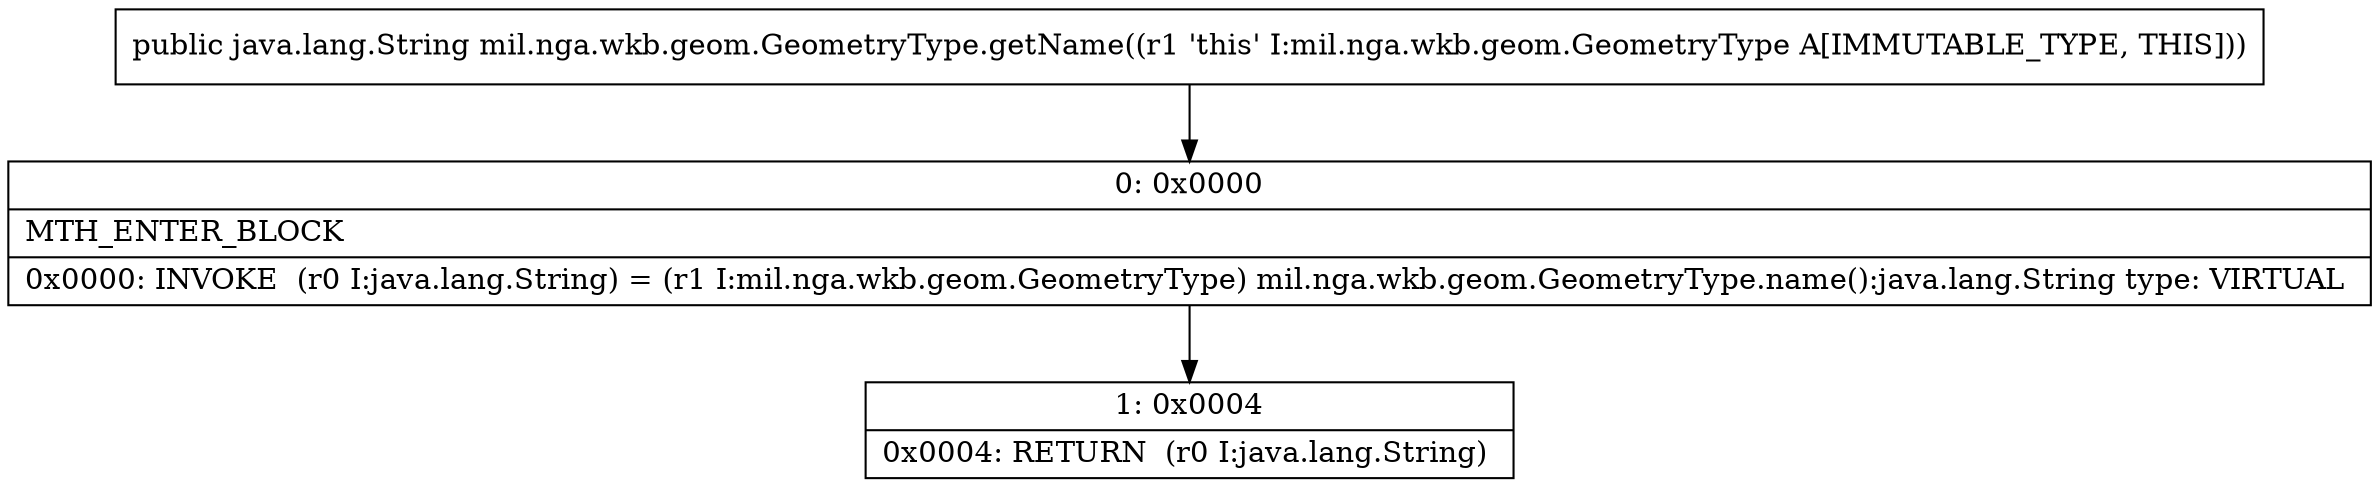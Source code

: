 digraph "CFG formil.nga.wkb.geom.GeometryType.getName()Ljava\/lang\/String;" {
Node_0 [shape=record,label="{0\:\ 0x0000|MTH_ENTER_BLOCK\l|0x0000: INVOKE  (r0 I:java.lang.String) = (r1 I:mil.nga.wkb.geom.GeometryType) mil.nga.wkb.geom.GeometryType.name():java.lang.String type: VIRTUAL \l}"];
Node_1 [shape=record,label="{1\:\ 0x0004|0x0004: RETURN  (r0 I:java.lang.String) \l}"];
MethodNode[shape=record,label="{public java.lang.String mil.nga.wkb.geom.GeometryType.getName((r1 'this' I:mil.nga.wkb.geom.GeometryType A[IMMUTABLE_TYPE, THIS])) }"];
MethodNode -> Node_0;
Node_0 -> Node_1;
}

